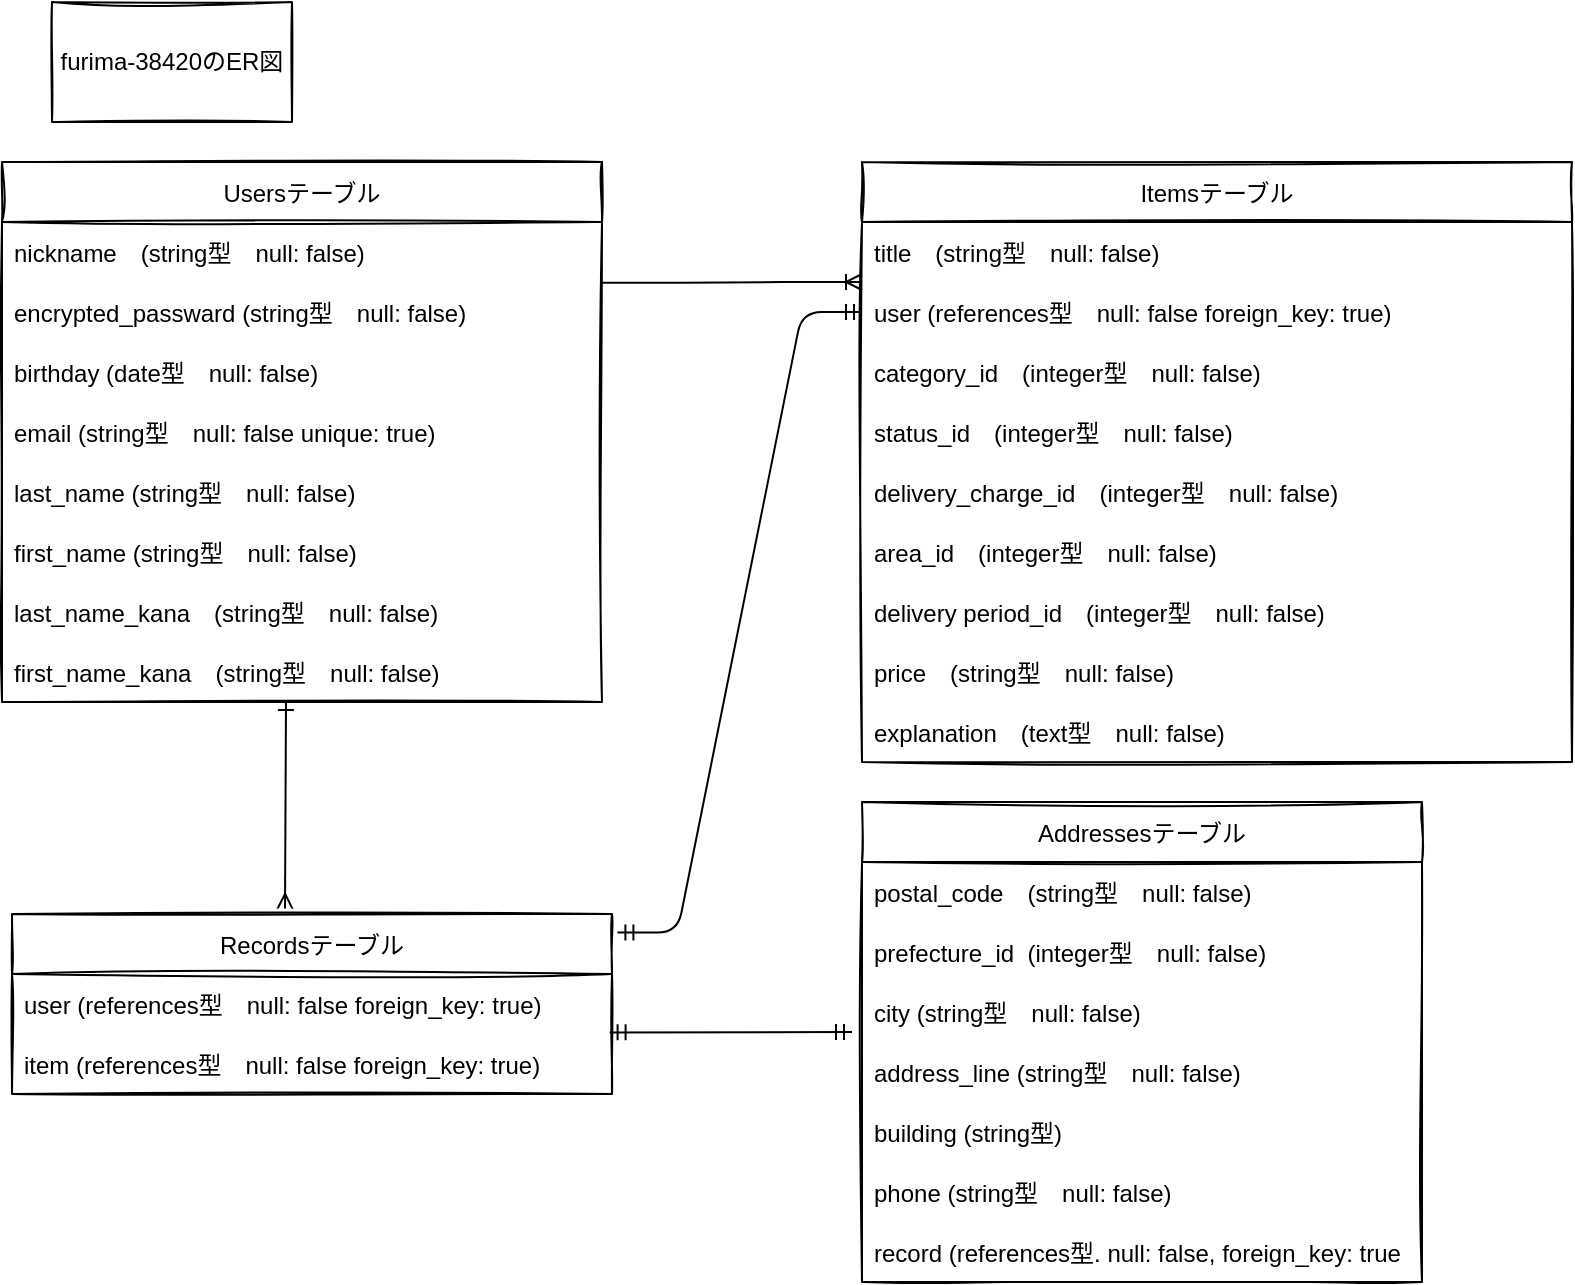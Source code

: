 <mxfile>
    <diagram id="kAG1KLkYseLUeqXL1l-N" name="ページ1">
        <mxGraphModel dx="564" dy="580" grid="1" gridSize="10" guides="1" tooltips="1" connect="1" arrows="1" fold="1" page="1" pageScale="1" pageWidth="1169" pageHeight="827" math="0" shadow="0">
            <root>
                <object label="" id="0">
                    <mxCell/>
                </object>
                <mxCell id="1" parent="0"/>
                <mxCell id="27" value="Usersテーブル" style="swimlane;fontStyle=0;childLayout=stackLayout;horizontal=1;startSize=30;horizontalStack=0;resizeParent=1;resizeParentMax=0;resizeLast=0;collapsible=1;marginBottom=0;sketch=1;" parent="1" vertex="1">
                    <mxGeometry x="15" y="120" width="300" height="270" as="geometry">
                        <mxRectangle x="40" y="120" width="100" height="30" as="alternateBounds"/>
                    </mxGeometry>
                </mxCell>
                <mxCell id="28" value="nickname　(string型　null: false)" style="text;strokeColor=none;fillColor=none;align=left;verticalAlign=middle;spacingLeft=4;spacingRight=4;overflow=hidden;points=[[0,0.5],[1,0.5]];portConstraint=eastwest;rotatable=0;sketch=1;" parent="27" vertex="1">
                    <mxGeometry y="30" width="300" height="30" as="geometry"/>
                </mxCell>
                <mxCell id="29" value="encrypted_passward (string型　null: false)" style="text;strokeColor=none;fillColor=none;align=left;verticalAlign=middle;spacingLeft=4;spacingRight=4;overflow=hidden;points=[[0,0.5],[1,0.5]];portConstraint=eastwest;rotatable=0;sketch=1;" parent="27" vertex="1">
                    <mxGeometry y="60" width="300" height="30" as="geometry"/>
                </mxCell>
                <mxCell id="41" value="birthday (date型　null: false)" style="text;strokeColor=none;fillColor=none;align=left;verticalAlign=middle;spacingLeft=4;spacingRight=4;overflow=hidden;points=[[0,0.5],[1,0.5]];portConstraint=eastwest;rotatable=0;sketch=1;" parent="27" vertex="1">
                    <mxGeometry y="90" width="300" height="30" as="geometry"/>
                </mxCell>
                <mxCell id="30" value="email (string型　null: false unique: true)" style="text;strokeColor=none;fillColor=none;align=left;verticalAlign=middle;spacingLeft=4;spacingRight=4;overflow=hidden;points=[[0,0.5],[1,0.5]];portConstraint=eastwest;rotatable=0;sketch=1;" parent="27" vertex="1">
                    <mxGeometry y="120" width="300" height="30" as="geometry"/>
                </mxCell>
                <mxCell id="42" value="last_name (string型　null: false)" style="text;strokeColor=none;fillColor=none;align=left;verticalAlign=middle;spacingLeft=4;spacingRight=4;overflow=hidden;points=[[0,0.5],[1,0.5]];portConstraint=eastwest;rotatable=0;sketch=1;" parent="27" vertex="1">
                    <mxGeometry y="150" width="300" height="30" as="geometry"/>
                </mxCell>
                <mxCell id="55" value="first_name (string型　null: false)" style="text;strokeColor=none;fillColor=none;align=left;verticalAlign=middle;spacingLeft=4;spacingRight=4;overflow=hidden;points=[[0,0.5],[1,0.5]];portConstraint=eastwest;rotatable=0;sketch=1;" vertex="1" parent="27">
                    <mxGeometry y="180" width="300" height="30" as="geometry"/>
                </mxCell>
                <mxCell id="92" value="last_name_kana　(string型　null: false)" style="text;strokeColor=none;fillColor=none;align=left;verticalAlign=middle;spacingLeft=4;spacingRight=4;overflow=hidden;points=[[0,0.5],[1,0.5]];portConstraint=eastwest;rotatable=0;sketch=1;" vertex="1" parent="27">
                    <mxGeometry y="210" width="300" height="30" as="geometry"/>
                </mxCell>
                <mxCell id="93" value="first_name_kana　(string型　null: false)" style="text;strokeColor=none;fillColor=none;align=left;verticalAlign=middle;spacingLeft=4;spacingRight=4;overflow=hidden;points=[[0,0.5],[1,0.5]];portConstraint=eastwest;rotatable=0;sketch=1;" vertex="1" parent="27">
                    <mxGeometry y="240" width="300" height="30" as="geometry"/>
                </mxCell>
                <mxCell id="31" value="furima-38420のER図" style="whiteSpace=wrap;html=1;sketch=1;" parent="1" vertex="1">
                    <mxGeometry x="40" y="40" width="120" height="60" as="geometry"/>
                </mxCell>
                <mxCell id="44" value="Itemsテーブル" style="swimlane;fontStyle=0;childLayout=stackLayout;horizontal=1;startSize=30;horizontalStack=0;resizeParent=1;resizeParentMax=0;resizeLast=0;collapsible=1;marginBottom=0;sketch=1;" parent="1" vertex="1">
                    <mxGeometry x="445" y="120" width="355" height="300" as="geometry"/>
                </mxCell>
                <mxCell id="45" value="title　(string型　null: false)" style="text;strokeColor=none;fillColor=none;align=left;verticalAlign=middle;spacingLeft=4;spacingRight=4;overflow=hidden;points=[[0,0.5],[1,0.5]];portConstraint=eastwest;rotatable=0;sketch=1;" parent="44" vertex="1">
                    <mxGeometry y="30" width="355" height="30" as="geometry"/>
                </mxCell>
                <mxCell id="74" value="user (references型　null: false foreign_key: true)" style="text;strokeColor=none;fillColor=none;align=left;verticalAlign=middle;spacingLeft=4;spacingRight=4;overflow=hidden;points=[[0,0.5],[1,0.5]];portConstraint=eastwest;rotatable=0;sketch=1;" vertex="1" parent="44">
                    <mxGeometry y="60" width="355" height="30" as="geometry"/>
                </mxCell>
                <mxCell id="94" value="category_id　(integer型　null: false)" style="text;strokeColor=none;fillColor=none;align=left;verticalAlign=middle;spacingLeft=4;spacingRight=4;overflow=hidden;points=[[0,0.5],[1,0.5]];portConstraint=eastwest;rotatable=0;sketch=1;" vertex="1" parent="44">
                    <mxGeometry y="90" width="355" height="30" as="geometry"/>
                </mxCell>
                <mxCell id="95" value="status_id　(integer型　null: false)" style="text;strokeColor=none;fillColor=none;align=left;verticalAlign=middle;spacingLeft=4;spacingRight=4;overflow=hidden;points=[[0,0.5],[1,0.5]];portConstraint=eastwest;rotatable=0;sketch=1;" vertex="1" parent="44">
                    <mxGeometry y="120" width="355" height="30" as="geometry"/>
                </mxCell>
                <mxCell id="96" value="delivery_charge_id　(integer型　null: false)" style="text;strokeColor=none;fillColor=none;align=left;verticalAlign=middle;spacingLeft=4;spacingRight=4;overflow=hidden;points=[[0,0.5],[1,0.5]];portConstraint=eastwest;rotatable=0;sketch=1;" vertex="1" parent="44">
                    <mxGeometry y="150" width="355" height="30" as="geometry"/>
                </mxCell>
                <mxCell id="97" value="area_id　(integer型　null: false)" style="text;strokeColor=none;fillColor=none;align=left;verticalAlign=middle;spacingLeft=4;spacingRight=4;overflow=hidden;points=[[0,0.5],[1,0.5]];portConstraint=eastwest;rotatable=0;sketch=1;" vertex="1" parent="44">
                    <mxGeometry y="180" width="355" height="30" as="geometry"/>
                </mxCell>
                <mxCell id="98" value="delivery period_id　(integer型　null: false)" style="text;strokeColor=none;fillColor=none;align=left;verticalAlign=middle;spacingLeft=4;spacingRight=4;overflow=hidden;points=[[0,0.5],[1,0.5]];portConstraint=eastwest;rotatable=0;sketch=1;" vertex="1" parent="44">
                    <mxGeometry y="210" width="355" height="30" as="geometry"/>
                </mxCell>
                <mxCell id="99" value="price　(string型　null: false)" style="text;strokeColor=none;fillColor=none;align=left;verticalAlign=middle;spacingLeft=4;spacingRight=4;overflow=hidden;points=[[0,0.5],[1,0.5]];portConstraint=eastwest;rotatable=0;sketch=1;" vertex="1" parent="44">
                    <mxGeometry y="240" width="355" height="30" as="geometry"/>
                </mxCell>
                <mxCell id="100" value="explanation　(text型　null: false)" style="text;strokeColor=none;fillColor=none;align=left;verticalAlign=middle;spacingLeft=4;spacingRight=4;overflow=hidden;points=[[0,0.5],[1,0.5]];portConstraint=eastwest;rotatable=0;sketch=1;" vertex="1" parent="44">
                    <mxGeometry y="270" width="355" height="30" as="geometry"/>
                </mxCell>
                <mxCell id="53" value="" style="edgeStyle=entityRelationEdgeStyle;fontSize=12;html=1;endArrow=ERoneToMany;exitX=0.999;exitY=0.013;exitDx=0;exitDy=0;exitPerimeter=0;" parent="1" edge="1" source="29">
                    <mxGeometry width="100" height="100" relative="1" as="geometry">
                        <mxPoint x="320" y="180.4" as="sourcePoint"/>
                        <mxPoint x="445" y="180" as="targetPoint"/>
                    </mxGeometry>
                </mxCell>
                <mxCell id="56" value="Addressesテーブル" style="swimlane;fontStyle=0;childLayout=stackLayout;horizontal=1;startSize=30;horizontalStack=0;resizeParent=1;resizeParentMax=0;resizeLast=0;collapsible=1;marginBottom=0;sketch=1;" vertex="1" parent="1">
                    <mxGeometry x="445" y="440" width="280" height="240" as="geometry"/>
                </mxCell>
                <mxCell id="57" value="postal_code　(string型　null: false)" style="text;strokeColor=none;fillColor=none;align=left;verticalAlign=middle;spacingLeft=4;spacingRight=4;overflow=hidden;points=[[0,0.5],[1,0.5]];portConstraint=eastwest;rotatable=0;sketch=1;" vertex="1" parent="56">
                    <mxGeometry y="30" width="280" height="30" as="geometry"/>
                </mxCell>
                <mxCell id="58" value="prefecture_id  (integer型　null: false)" style="text;strokeColor=none;fillColor=none;align=left;verticalAlign=middle;spacingLeft=4;spacingRight=4;overflow=hidden;points=[[0,0.5],[1,0.5]];portConstraint=eastwest;rotatable=0;sketch=1;" vertex="1" parent="56">
                    <mxGeometry y="60" width="280" height="30" as="geometry"/>
                </mxCell>
                <mxCell id="59" value="city (string型　null: false)" style="text;strokeColor=none;fillColor=none;align=left;verticalAlign=middle;spacingLeft=4;spacingRight=4;overflow=hidden;points=[[0,0.5],[1,0.5]];portConstraint=eastwest;rotatable=0;sketch=1;" vertex="1" parent="56">
                    <mxGeometry y="90" width="280" height="30" as="geometry"/>
                </mxCell>
                <mxCell id="60" value="address_line (string型　null: false)" style="text;strokeColor=none;fillColor=none;align=left;verticalAlign=middle;spacingLeft=4;spacingRight=4;overflow=hidden;points=[[0,0.5],[1,0.5]];portConstraint=eastwest;rotatable=0;sketch=1;" vertex="1" parent="56">
                    <mxGeometry y="120" width="280" height="30" as="geometry"/>
                </mxCell>
                <mxCell id="61" value="building (string型)" style="text;strokeColor=none;fillColor=none;align=left;verticalAlign=middle;spacingLeft=4;spacingRight=4;overflow=hidden;points=[[0,0.5],[1,0.5]];portConstraint=eastwest;rotatable=0;sketch=1;" vertex="1" parent="56">
                    <mxGeometry y="150" width="280" height="30" as="geometry"/>
                </mxCell>
                <mxCell id="90" value="phone (string型　null: false)" style="text;strokeColor=none;fillColor=none;align=left;verticalAlign=middle;spacingLeft=4;spacingRight=4;overflow=hidden;points=[[0,0.5],[1,0.5]];portConstraint=eastwest;rotatable=0;sketch=1;" vertex="1" parent="56">
                    <mxGeometry y="180" width="280" height="30" as="geometry"/>
                </mxCell>
                <mxCell id="91" value="record (references型. null: false, foreign_key: true " style="text;strokeColor=none;fillColor=none;align=left;verticalAlign=middle;spacingLeft=4;spacingRight=4;overflow=hidden;points=[[0,0.5],[1,0.5]];portConstraint=eastwest;rotatable=0;sketch=1;" vertex="1" parent="56">
                    <mxGeometry y="210" width="280" height="30" as="geometry"/>
                </mxCell>
                <mxCell id="63" value="" style="fontSize=12;html=1;endArrow=ERone;startArrow=ERmany;endFill=0;startFill=0;exitX=0.455;exitY=-0.023;exitDx=0;exitDy=0;exitPerimeter=0;" edge="1" parent="1" source="66">
                    <mxGeometry width="100" height="100" relative="1" as="geometry">
                        <mxPoint x="131" y="440" as="sourcePoint"/>
                        <mxPoint x="157" y="390" as="targetPoint"/>
                    </mxGeometry>
                </mxCell>
                <mxCell id="66" value="Recordsテーブル" style="swimlane;fontStyle=0;childLayout=stackLayout;horizontal=1;startSize=30;horizontalStack=0;resizeParent=1;resizeParentMax=0;resizeLast=0;collapsible=1;marginBottom=0;sketch=1;" vertex="1" parent="1">
                    <mxGeometry x="20" y="496" width="300" height="90" as="geometry">
                        <mxRectangle x="40" y="120" width="100" height="30" as="alternateBounds"/>
                    </mxGeometry>
                </mxCell>
                <mxCell id="85" value="user (references型　null: false foreign_key: true)" style="text;strokeColor=none;fillColor=none;align=left;verticalAlign=middle;spacingLeft=4;spacingRight=4;overflow=hidden;points=[[0,0.5],[1,0.5]];portConstraint=eastwest;rotatable=0;sketch=1;" vertex="1" parent="66">
                    <mxGeometry y="30" width="300" height="30" as="geometry"/>
                </mxCell>
                <mxCell id="86" value="item (references型　null: false foreign_key: true)" style="text;strokeColor=none;fillColor=none;align=left;verticalAlign=middle;spacingLeft=4;spacingRight=4;overflow=hidden;points=[[0,0.5],[1,0.5]];portConstraint=eastwest;rotatable=0;sketch=1;" vertex="1" parent="66">
                    <mxGeometry y="60" width="300" height="30" as="geometry"/>
                </mxCell>
                <mxCell id="83" value="" style="fontSize=12;html=1;endArrow=ERmandOne;startArrow=ERmandOne;exitX=0.996;exitY=-0.027;exitDx=0;exitDy=0;exitPerimeter=0;" edge="1" parent="1" source="86">
                    <mxGeometry width="100" height="100" relative="1" as="geometry">
                        <mxPoint x="320" y="530" as="sourcePoint"/>
                        <mxPoint x="440" y="555" as="targetPoint"/>
                    </mxGeometry>
                </mxCell>
                <mxCell id="87" value="" style="edgeStyle=entityRelationEdgeStyle;fontSize=12;html=1;endArrow=ERmandOne;startArrow=ERmandOne;entryX=0;entryY=0.5;entryDx=0;entryDy=0;exitX=1.009;exitY=0.103;exitDx=0;exitDy=0;exitPerimeter=0;" edge="1" parent="1" source="66" target="74">
                    <mxGeometry width="100" height="100" relative="1" as="geometry">
                        <mxPoint x="280" y="460" as="sourcePoint"/>
                        <mxPoint x="380" y="360" as="targetPoint"/>
                    </mxGeometry>
                </mxCell>
            </root>
        </mxGraphModel>
    </diagram>
</mxfile>